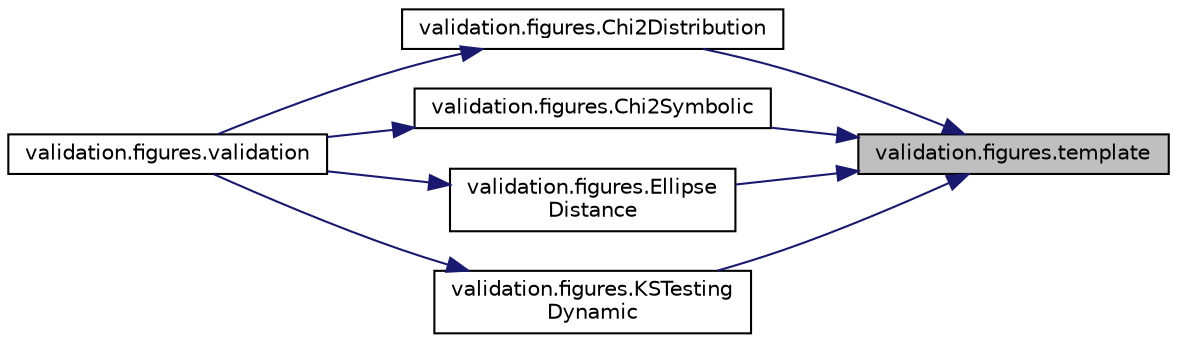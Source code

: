digraph "validation.figures.template"
{
 // INTERACTIVE_SVG=YES
 // LATEX_PDF_SIZE
  edge [fontname="Helvetica",fontsize="10",labelfontname="Helvetica",labelfontsize="10"];
  node [fontname="Helvetica",fontsize="10",shape=record];
  rankdir="RL";
  Node1 [label="validation.figures.template",height=0.2,width=0.4,color="black", fillcolor="grey75", style="filled", fontcolor="black",tooltip=" "];
  Node1 -> Node2 [dir="back",color="midnightblue",fontsize="10",style="solid",fontname="Helvetica"];
  Node2 [label="validation.figures.Chi2Distribution",height=0.2,width=0.4,color="black", fillcolor="white", style="filled",URL="$namespacevalidation_1_1figures.html#acb17ab1fde05f304e383e18eeb0e1e30",tooltip=" "];
  Node2 -> Node3 [dir="back",color="midnightblue",fontsize="10",style="solid",fontname="Helvetica"];
  Node3 [label="validation.figures.validation",height=0.2,width=0.4,color="black", fillcolor="white", style="filled",URL="$namespacevalidation_1_1figures.html#acba1cf323987f6ac9397f5224f358933",tooltip=" "];
  Node1 -> Node4 [dir="back",color="midnightblue",fontsize="10",style="solid",fontname="Helvetica"];
  Node4 [label="validation.figures.Chi2Symbolic",height=0.2,width=0.4,color="black", fillcolor="white", style="filled",URL="$namespacevalidation_1_1figures.html#a2762e7ce7333ed68add0e1a533921bc9",tooltip=" "];
  Node4 -> Node3 [dir="back",color="midnightblue",fontsize="10",style="solid",fontname="Helvetica"];
  Node1 -> Node5 [dir="back",color="midnightblue",fontsize="10",style="solid",fontname="Helvetica"];
  Node5 [label="validation.figures.Ellipse\lDistance",height=0.2,width=0.4,color="black", fillcolor="white", style="filled",URL="$namespacevalidation_1_1figures.html#aa6ee99f55d65d2d5abfb61e97be928c9",tooltip=" "];
  Node5 -> Node3 [dir="back",color="midnightblue",fontsize="10",style="solid",fontname="Helvetica"];
  Node1 -> Node6 [dir="back",color="midnightblue",fontsize="10",style="solid",fontname="Helvetica"];
  Node6 [label="validation.figures.KSTesting\lDynamic",height=0.2,width=0.4,color="black", fillcolor="white", style="filled",URL="$namespacevalidation_1_1figures.html#a899d1979918a6e7059f2e124da82905f",tooltip=" "];
  Node6 -> Node3 [dir="back",color="midnightblue",fontsize="10",style="solid",fontname="Helvetica"];
}
